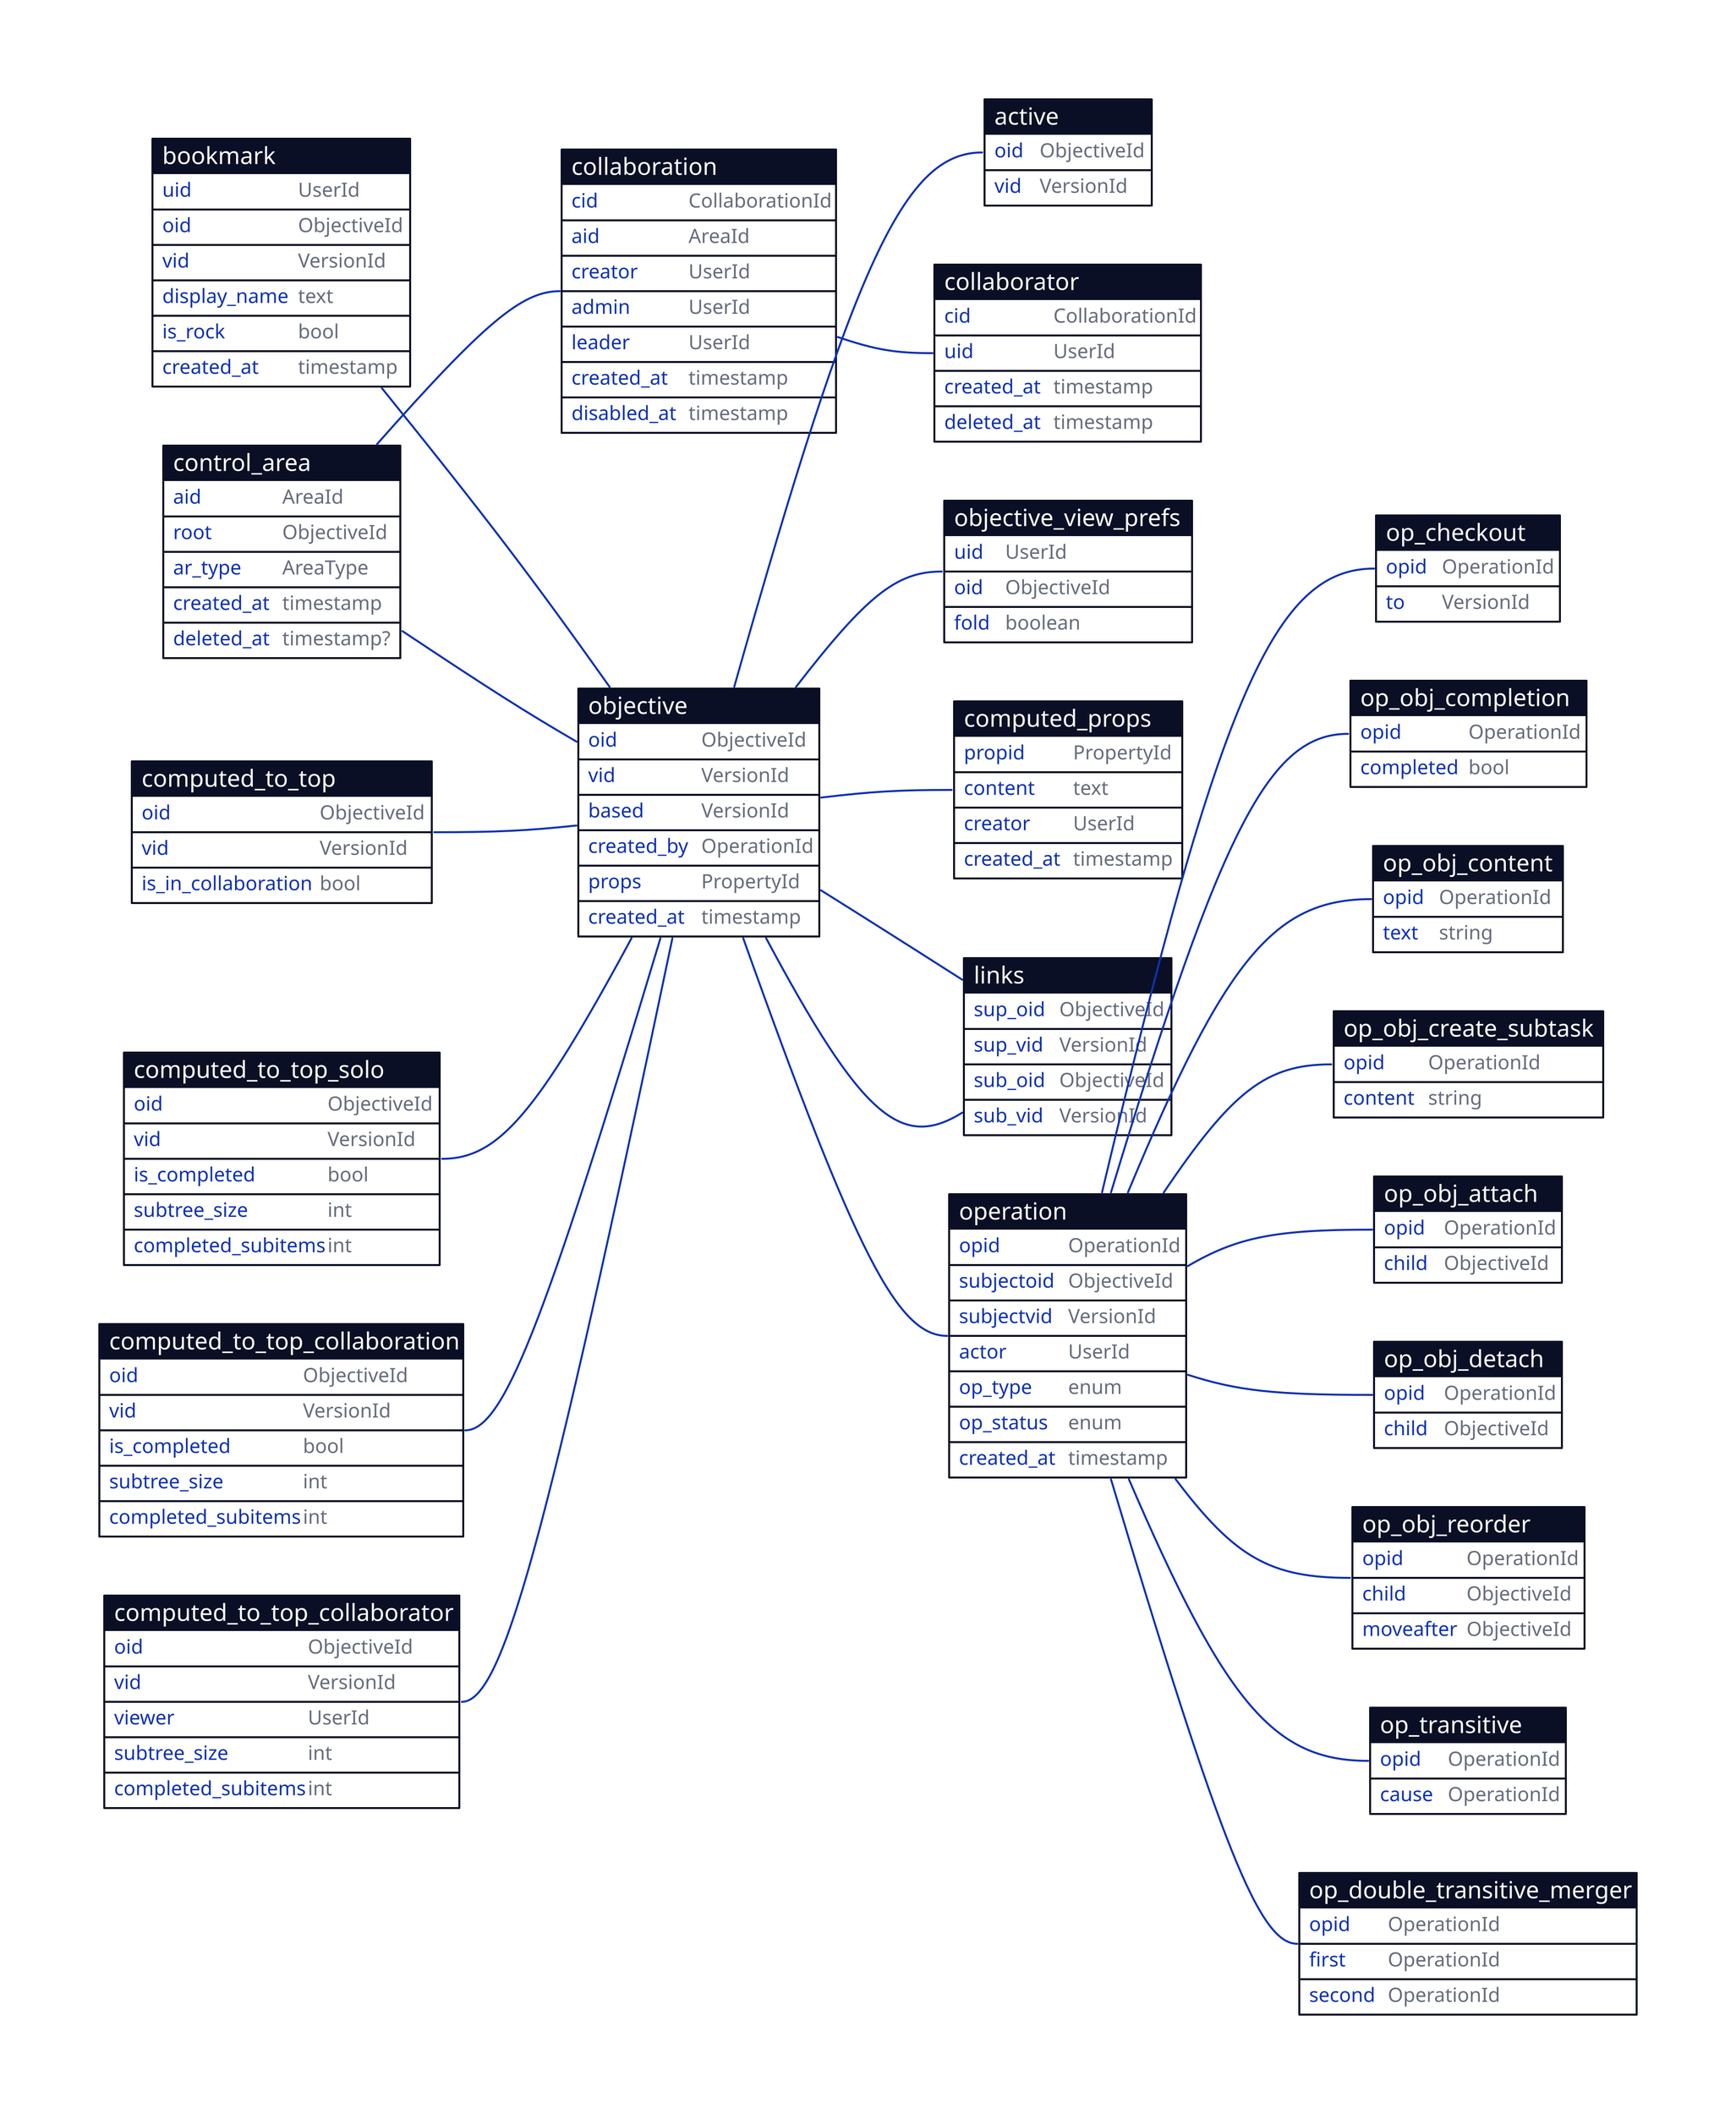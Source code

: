 active: {
  shape: sql_table

  oid: ObjectiveId
  vid: VersionId
}

bookmark: {
  shape: sql_table

  uid: UserId
  oid: ObjectiveId
  vid: VersionId
  display_name: text
  is_rock: bool # rocks are hidden in the UI
  created_at: timestamp
}

control_area: {
  shape: sql_table

  aid: AreaId
  root: ObjectiveId
  ar_type: AreaType

  created_at: timestamp
  deleted_at: timestamp?
}

collaboration: {
  shape: sql_table

  cid: CollaborationId
  aid: AreaId
  
  creator: UserId
  admin: UserId
  leader: UserId

  created_at: timestamp
  disabled_at: timestamp
}

collaborator: {
  shape: sql_table

  cid: CollaborationId
  uid: UserId

  created_at: timestamp
  deleted_at: timestamp
}

objective: {
  shape: sql_table

  oid: ObjectiveId
  vid: VersionId
  based: VersionId
  created_by: OperationId
  props: PropertyId

  created_at: timestamp # creation of this version (=row)
}

objective_view_prefs: {
  shape: sql_table

  uid: UserId
  oid: ObjectiveId
  fold: boolean
}

# cached from operations to reduce view build duration
# separately versioned from the objective to detach it from privilege and collaboration config changes
computed_props: {
  shape: sql_table

  propid: PropertyId
  content: text
  creator: UserId
  created_at: timestamp
}

links: {
  shape: sql_table

  sup_oid: ObjectiveId
  sup_vid: VersionId
  sub_oid: ObjectiveId
  sub_vid: VersionId
}

computed_to_top: {
  shape: sql_table

  oid: ObjectiveId
  vid: VersionId

  is_in_collaboration: bool
}

computed_to_top_solo: {
  shape: sql_table

  oid: ObjectiveId
  vid: VersionId

  is_completed: bool
  subtree_size: int
  completed_subitems: int
}

computed_to_top_collaboration: {
  shape: sql_table

  oid: ObjectiveId
  vid: VersionId

  is_completed: bool
  subtree_size: int
  completed_subitems: int
}

computed_to_top_collaborator: {
  shape: sql_table

  oid: ObjectiveId
  vid: VersionId
  viewer: UserId

  subtree_size: int
  completed_subitems: int
}

operation: {
  shape: sql_table

  opid: OperationId
  
  subjectoid: ObjectiveId
  subjectvid: VersionId
  actor: UserId

  op_type: enum
  op_status: enum

  created_at: timestamp
}

op_checkout: {
  shape: sql_table
  
  opid: OperationId 
  to: VersionId
}

op_obj_content: {
  shape: sql_table
  
  opid: OperationId 
  text: string
}

op_obj_completion: {
  shape: sql_table

  opid: OperationId
  completed: bool
}

op_obj_create_subtask: {
  shape: sql_table

  opid: OperationId
  content: string
}

# subject is parent
op_obj_attach: {
  shape: sql_table
  
  opid: OperationId 
  child: ObjectiveId # find the vid from only version of child linked to current version of subject
}

# subject is parent
op_obj_detach: {
  shape: sql_table
  
  opid: OperationId 
  child: ObjectiveId # find the vid from only version of child linked to current version of subject
}

op_obj_reorder: {
  shape: sql_table
  
  opid: OperationId 
  child: ObjectiveId
  moveafter: ObjectiveId
}

# every ascendant gets an transitive update operation when an objective gets version changing event from user (either checkout or content/prop modification)
op_transitive: {
  shape: sql_table
  
  opid: OperationId 
  cause: OperationId
}

op_double_transitive_merger: {
  shape: sql_table
  
  opid: OperationId 
  first: OperationId
  second: OperationId
}

direction: right

objective.oid -- active.oid

# a bookmark points to a root node of a work tree
bookmark.oid -- objective.oid

control_area.root -- objective.oid
control_area.aid -- collaboration.aid
collaboration.cid -- collaborator.cid

objective.oid -- objective_view_prefs.oid

objective.oid -- links.sup_oid
objective.oid -- links.sub_oid

computed_to_top.oid -- objective.oid
computed_to_top_solo.oid -- objective.oid
computed_to_top_collaboration.oid -- objective.oid
computed_to_top_collaborator.oid -- objective.oid

operation.opid -- op_checkout.opid
operation.opid -- op_obj_completion.opid
operation.opid -- op_obj_content.opid
operation.opid -- op_obj_create_subtask.opid
operation.opid -- op_obj_attach.opid
operation.opid -- op_obj_detach.opid
operation.opid -- op_obj_reorder.opid
operation.opid -- op_transitive.opid
operation.opid -- op_double_transitive_merger.opid

objective.created_by -- operation.opid

objective.props -- computed_props.propid
